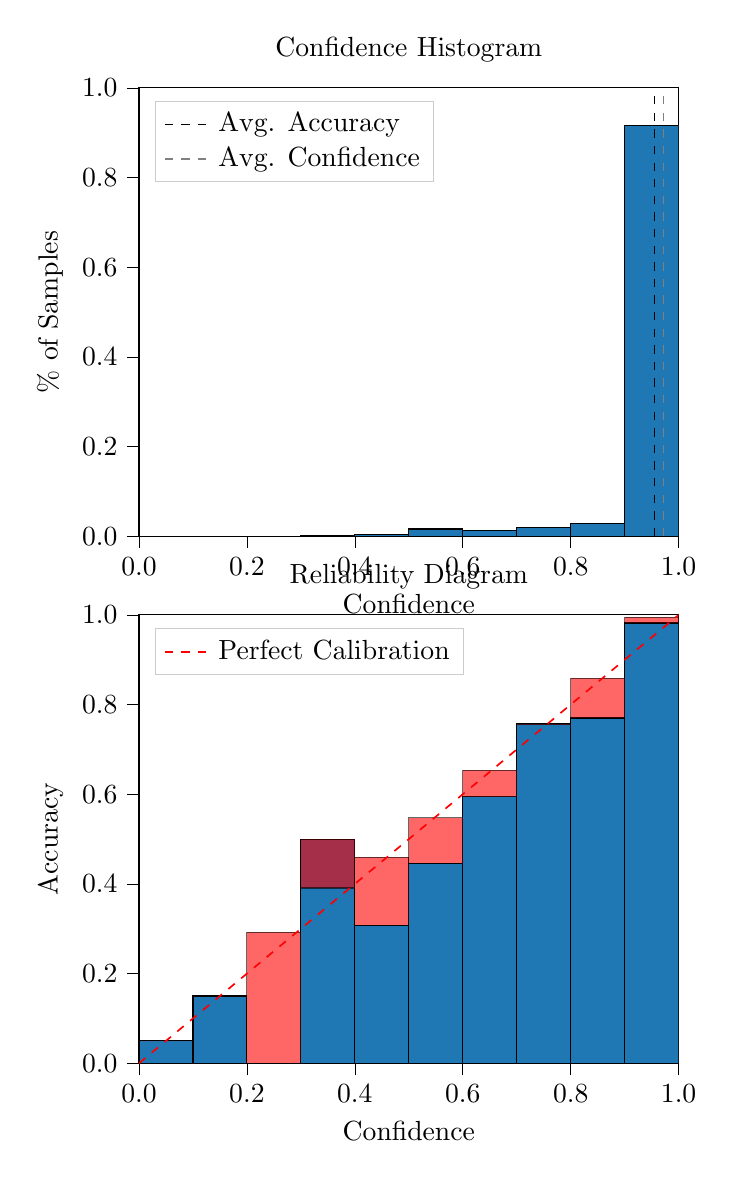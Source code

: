 % This file was created by tikzplotlib v0.9.8.
\begin{tikzpicture}

\definecolor{color0}{rgb}{0.122,0.467,0.706}

\begin{groupplot}[group style={group size=1 by 2}]
\nextgroupplot[
legend cell align={left},
legend style={
  fill opacity=0.8,
  draw opacity=1,
  text opacity=1,
  at={(0.03,0.97)},
  anchor=north west,
  draw=white!80!black
},
tick align=outside,
tick pos=left,
title={Confidence Histogram},
x grid style={white!69.02!black},
xlabel={Confidence},
xmin=0, xmax=1,
xtick style={color=black},
xtick={0,0.2,0.4,0.6,0.8,1},
xticklabels={0.0,0.2,0.4,0.6,0.8,1.0},
y grid style={white!69.02!black},
ylabel={\% of Samples},
ymin=0, ymax=1,
ytick style={color=black},
ytick={0,0.2,0.4,0.6,0.8,1},
yticklabels={0.0,0.2,0.4,0.6,0.8,1.0}
]
\draw[draw=black,fill=color0] (axis cs:-6.939e-18,0) rectangle (axis cs:0.1,0);
\draw[draw=black,fill=color0] (axis cs:0.1,0) rectangle (axis cs:0.2,0);
\draw[draw=black,fill=color0] (axis cs:0.2,0) rectangle (axis cs:0.3,0.0);
\draw[draw=black,fill=color0] (axis cs:0.3,0) rectangle (axis cs:0.4,0.001);
\draw[draw=black,fill=color0] (axis cs:0.4,0) rectangle (axis cs:0.5,0.004);
\draw[draw=black,fill=color0] (axis cs:0.5,0) rectangle (axis cs:0.6,0.016);
\draw[draw=black,fill=color0] (axis cs:0.6,0) rectangle (axis cs:0.7,0.012);
\draw[draw=black,fill=color0] (axis cs:0.7,0) rectangle (axis cs:0.8,0.02);
\draw[draw=black,fill=color0] (axis cs:0.8,0) rectangle (axis cs:0.9,0.029);
\draw[draw=black,fill=color0] (axis cs:0.9,0) rectangle (axis cs:1,0.917);
\addplot [semithick, black, dashed]
table {%
0.955 0
0.955 1
};
\addlegendentry{Avg. Accuracy}
\addplot [semithick, white!50.196!black, dashed]
table {%
0.972 0
0.972 1
};
\addlegendentry{Avg. Confidence}

\nextgroupplot[
legend cell align={left},
legend style={
  fill opacity=0.8,
  draw opacity=1,
  text opacity=1,
  at={(0.03,0.97)},
  anchor=north west,
  draw=white!80!black
},
tick align=outside,
tick pos=left,
title={Reliability Diagram},
x grid style={white!69.02!black},
xlabel={Confidence},
xmin=0, xmax=1,
xtick style={color=black},
xtick={0,0.2,0.4,0.6,0.8,1},
xticklabels={0.0,0.2,0.4,0.6,0.8,1.0},
y grid style={white!69.02!black},
ylabel={Accuracy},
ymin=0, ymax=1,
ytick style={color=black},
ytick={0,0.2,0.4,0.6,0.8,1},
yticklabels={0.0,0.2,0.4,0.6,0.8,1.0}
]
\draw[draw=black,fill=color0] (axis cs:-6.939e-18,0) rectangle (axis cs:0.1,0.05);
\draw[draw=black,fill=color0] (axis cs:0.1,0) rectangle (axis cs:0.2,0.15);
\draw[draw=black,fill=color0] (axis cs:0.2,0) rectangle (axis cs:0.3,0);
\draw[draw=black,fill=color0] (axis cs:0.3,0) rectangle (axis cs:0.4,0.5);
\draw[draw=black,fill=color0] (axis cs:0.4,0) rectangle (axis cs:0.5,0.308);
\draw[draw=black,fill=color0] (axis cs:0.5,0) rectangle (axis cs:0.6,0.446);
\draw[draw=black,fill=color0] (axis cs:0.6,0) rectangle (axis cs:0.7,0.595);
\draw[draw=black,fill=color0] (axis cs:0.7,0) rectangle (axis cs:0.8,0.757);
\draw[draw=black,fill=color0] (axis cs:0.8,0) rectangle (axis cs:0.9,0.77);
\draw[draw=black,fill=color0] (axis cs:0.9,0) rectangle (axis cs:1,0.982);
\draw[draw=black,fill=red,opacity=0.6] (axis cs:-6.939e-18,0.05) rectangle (axis cs:0.1,0.05);
\draw[draw=black,fill=red,opacity=0.6] (axis cs:0.1,0.15) rectangle (axis cs:0.2,0.15);
\draw[draw=black,fill=red,opacity=0.6] (axis cs:0.2,0) rectangle (axis cs:0.3,0.292);
\draw[draw=black,fill=red,opacity=0.6] (axis cs:0.3,0.5) rectangle (axis cs:0.4,0.391);
\draw[draw=black,fill=red,opacity=0.6] (axis cs:0.4,0.308) rectangle (axis cs:0.5,0.459);
\draw[draw=black,fill=red,opacity=0.6] (axis cs:0.5,0.446) rectangle (axis cs:0.6,0.548);
\draw[draw=black,fill=red,opacity=0.6] (axis cs:0.6,0.595) rectangle (axis cs:0.7,0.653);
\draw[draw=black,fill=red,opacity=0.6] (axis cs:0.7,0.757) rectangle (axis cs:0.8,0.756);
\draw[draw=black,fill=red,opacity=0.6] (axis cs:0.8,0.77) rectangle (axis cs:0.9,0.859);
\draw[draw=black,fill=red,opacity=0.6] (axis cs:0.9,0.982) rectangle (axis cs:1,0.995);
\addplot [semithick, red, dashed]
table {%
0 0
1 1
};
\addlegendentry{Perfect Calibration}
\end{groupplot}

\end{tikzpicture}
